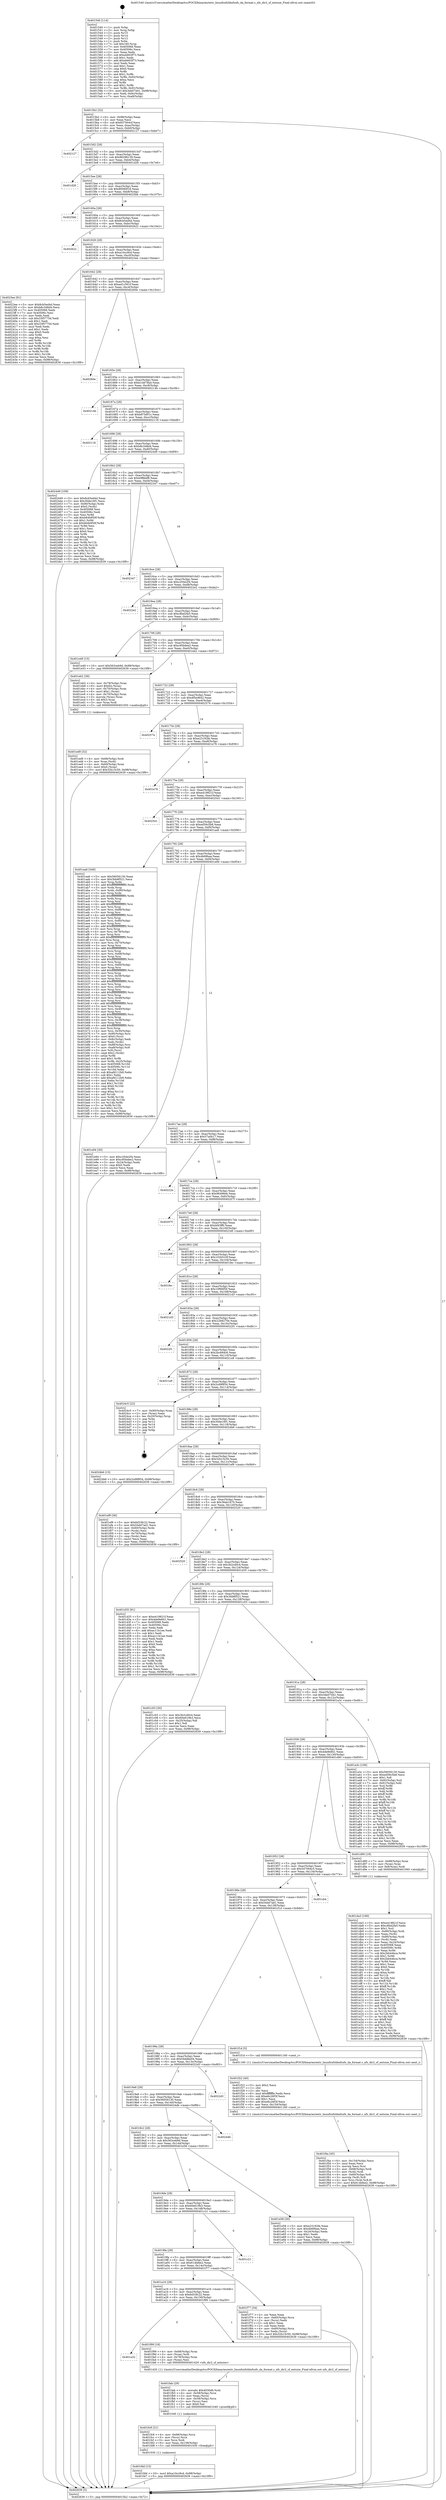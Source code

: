 digraph "0x401540" {
  label = "0x401540 (/mnt/c/Users/mathe/Desktop/tcc/POCII/binaries/extr_linuxfsxfslibxfsxfs_da_format.c_xfs_dir2_sf_entsize_Final-ollvm.out::main(0))"
  labelloc = "t"
  node[shape=record]

  Entry [label="",width=0.3,height=0.3,shape=circle,fillcolor=black,style=filled]
  "0x4015b2" [label="{
     0x4015b2 [32]\l
     | [instrs]\l
     &nbsp;&nbsp;0x4015b2 \<+6\>: mov -0x98(%rbp),%eax\l
     &nbsp;&nbsp;0x4015b8 \<+2\>: mov %eax,%ecx\l
     &nbsp;&nbsp;0x4015ba \<+6\>: sub $0x837004cf,%ecx\l
     &nbsp;&nbsp;0x4015c0 \<+6\>: mov %eax,-0xac(%rbp)\l
     &nbsp;&nbsp;0x4015c6 \<+6\>: mov %ecx,-0xb0(%rbp)\l
     &nbsp;&nbsp;0x4015cc \<+6\>: je 0000000000402127 \<main+0xbe7\>\l
  }"]
  "0x402127" [label="{
     0x402127\l
  }", style=dashed]
  "0x4015d2" [label="{
     0x4015d2 [28]\l
     | [instrs]\l
     &nbsp;&nbsp;0x4015d2 \<+5\>: jmp 00000000004015d7 \<main+0x97\>\l
     &nbsp;&nbsp;0x4015d7 \<+6\>: mov -0xac(%rbp),%eax\l
     &nbsp;&nbsp;0x4015dd \<+5\>: sub $0x86296139,%eax\l
     &nbsp;&nbsp;0x4015e2 \<+6\>: mov %eax,-0xb4(%rbp)\l
     &nbsp;&nbsp;0x4015e8 \<+6\>: je 0000000000401d26 \<main+0x7e6\>\l
  }"]
  Exit [label="",width=0.3,height=0.3,shape=circle,fillcolor=black,style=filled,peripheries=2]
  "0x401d26" [label="{
     0x401d26\l
  }", style=dashed]
  "0x4015ee" [label="{
     0x4015ee [28]\l
     | [instrs]\l
     &nbsp;&nbsp;0x4015ee \<+5\>: jmp 00000000004015f3 \<main+0xb3\>\l
     &nbsp;&nbsp;0x4015f3 \<+6\>: mov -0xac(%rbp),%eax\l
     &nbsp;&nbsp;0x4015f9 \<+5\>: sub $0x89580f18,%eax\l
     &nbsp;&nbsp;0x4015fe \<+6\>: mov %eax,-0xb8(%rbp)\l
     &nbsp;&nbsp;0x401604 \<+6\>: je 00000000004025bb \<main+0x107b\>\l
  }"]
  "0x401fdd" [label="{
     0x401fdd [15]\l
     | [instrs]\l
     &nbsp;&nbsp;0x401fdd \<+10\>: movl $0xa10cc9cd,-0x98(%rbp)\l
     &nbsp;&nbsp;0x401fe7 \<+5\>: jmp 0000000000402639 \<main+0x10f9\>\l
  }"]
  "0x4025bb" [label="{
     0x4025bb\l
  }", style=dashed]
  "0x40160a" [label="{
     0x40160a [28]\l
     | [instrs]\l
     &nbsp;&nbsp;0x40160a \<+5\>: jmp 000000000040160f \<main+0xcf\>\l
     &nbsp;&nbsp;0x40160f \<+6\>: mov -0xac(%rbp),%eax\l
     &nbsp;&nbsp;0x401615 \<+5\>: sub $0x8cb5ed4d,%eax\l
     &nbsp;&nbsp;0x40161a \<+6\>: mov %eax,-0xbc(%rbp)\l
     &nbsp;&nbsp;0x401620 \<+6\>: je 0000000000402622 \<main+0x10e2\>\l
  }"]
  "0x401fc8" [label="{
     0x401fc8 [21]\l
     | [instrs]\l
     &nbsp;&nbsp;0x401fc8 \<+4\>: mov -0x68(%rbp),%rcx\l
     &nbsp;&nbsp;0x401fcc \<+3\>: mov (%rcx),%rcx\l
     &nbsp;&nbsp;0x401fcf \<+3\>: mov %rcx,%rdi\l
     &nbsp;&nbsp;0x401fd2 \<+6\>: mov %eax,-0x158(%rbp)\l
     &nbsp;&nbsp;0x401fd8 \<+5\>: call 0000000000401030 \<free@plt\>\l
     | [calls]\l
     &nbsp;&nbsp;0x401030 \{1\} (unknown)\l
  }"]
  "0x402622" [label="{
     0x402622\l
  }", style=dashed]
  "0x401626" [label="{
     0x401626 [28]\l
     | [instrs]\l
     &nbsp;&nbsp;0x401626 \<+5\>: jmp 000000000040162b \<main+0xeb\>\l
     &nbsp;&nbsp;0x40162b \<+6\>: mov -0xac(%rbp),%eax\l
     &nbsp;&nbsp;0x401631 \<+5\>: sub $0xa10cc9cd,%eax\l
     &nbsp;&nbsp;0x401636 \<+6\>: mov %eax,-0xc0(%rbp)\l
     &nbsp;&nbsp;0x40163c \<+6\>: je 00000000004023ee \<main+0xeae\>\l
  }"]
  "0x401fab" [label="{
     0x401fab [29]\l
     | [instrs]\l
     &nbsp;&nbsp;0x401fab \<+10\>: movabs $0x4030d6,%rdi\l
     &nbsp;&nbsp;0x401fb5 \<+4\>: mov -0x58(%rbp),%rcx\l
     &nbsp;&nbsp;0x401fb9 \<+2\>: mov %eax,(%rcx)\l
     &nbsp;&nbsp;0x401fbb \<+4\>: mov -0x58(%rbp),%rcx\l
     &nbsp;&nbsp;0x401fbf \<+2\>: mov (%rcx),%esi\l
     &nbsp;&nbsp;0x401fc1 \<+2\>: mov $0x0,%al\l
     &nbsp;&nbsp;0x401fc3 \<+5\>: call 0000000000401040 \<printf@plt\>\l
     | [calls]\l
     &nbsp;&nbsp;0x401040 \{1\} (unknown)\l
  }"]
  "0x4023ee" [label="{
     0x4023ee [91]\l
     | [instrs]\l
     &nbsp;&nbsp;0x4023ee \<+5\>: mov $0x8cb5ed4d,%eax\l
     &nbsp;&nbsp;0x4023f3 \<+5\>: mov $0xb8c348d4,%ecx\l
     &nbsp;&nbsp;0x4023f8 \<+7\>: mov 0x405068,%edx\l
     &nbsp;&nbsp;0x4023ff \<+7\>: mov 0x40506c,%esi\l
     &nbsp;&nbsp;0x402406 \<+2\>: mov %edx,%edi\l
     &nbsp;&nbsp;0x402408 \<+6\>: sub $0x33f5775d,%edi\l
     &nbsp;&nbsp;0x40240e \<+3\>: sub $0x1,%edi\l
     &nbsp;&nbsp;0x402411 \<+6\>: add $0x33f5775d,%edi\l
     &nbsp;&nbsp;0x402417 \<+3\>: imul %edi,%edx\l
     &nbsp;&nbsp;0x40241a \<+3\>: and $0x1,%edx\l
     &nbsp;&nbsp;0x40241d \<+3\>: cmp $0x0,%edx\l
     &nbsp;&nbsp;0x402420 \<+4\>: sete %r8b\l
     &nbsp;&nbsp;0x402424 \<+3\>: cmp $0xa,%esi\l
     &nbsp;&nbsp;0x402427 \<+4\>: setl %r9b\l
     &nbsp;&nbsp;0x40242b \<+3\>: mov %r8b,%r10b\l
     &nbsp;&nbsp;0x40242e \<+3\>: and %r9b,%r10b\l
     &nbsp;&nbsp;0x402431 \<+3\>: xor %r9b,%r8b\l
     &nbsp;&nbsp;0x402434 \<+3\>: or %r8b,%r10b\l
     &nbsp;&nbsp;0x402437 \<+4\>: test $0x1,%r10b\l
     &nbsp;&nbsp;0x40243b \<+3\>: cmovne %ecx,%eax\l
     &nbsp;&nbsp;0x40243e \<+6\>: mov %eax,-0x98(%rbp)\l
     &nbsp;&nbsp;0x402444 \<+5\>: jmp 0000000000402639 \<main+0x10f9\>\l
  }"]
  "0x401642" [label="{
     0x401642 [28]\l
     | [instrs]\l
     &nbsp;&nbsp;0x401642 \<+5\>: jmp 0000000000401647 \<main+0x107\>\l
     &nbsp;&nbsp;0x401647 \<+6\>: mov -0xac(%rbp),%eax\l
     &nbsp;&nbsp;0x40164d \<+5\>: sub $0xad1c561f,%eax\l
     &nbsp;&nbsp;0x401652 \<+6\>: mov %eax,-0xc4(%rbp)\l
     &nbsp;&nbsp;0x401658 \<+6\>: je 000000000040260e \<main+0x10ce\>\l
  }"]
  "0x401a32" [label="{
     0x401a32\l
  }", style=dashed]
  "0x40260e" [label="{
     0x40260e\l
  }", style=dashed]
  "0x40165e" [label="{
     0x40165e [28]\l
     | [instrs]\l
     &nbsp;&nbsp;0x40165e \<+5\>: jmp 0000000000401663 \<main+0x123\>\l
     &nbsp;&nbsp;0x401663 \<+6\>: mov -0xac(%rbp),%eax\l
     &nbsp;&nbsp;0x401669 \<+5\>: sub $0xb1dd78a4,%eax\l
     &nbsp;&nbsp;0x40166e \<+6\>: mov %eax,-0xc8(%rbp)\l
     &nbsp;&nbsp;0x401674 \<+6\>: je 000000000040214b \<main+0xc0b\>\l
  }"]
  "0x401f99" [label="{
     0x401f99 [18]\l
     | [instrs]\l
     &nbsp;&nbsp;0x401f99 \<+4\>: mov -0x68(%rbp),%rax\l
     &nbsp;&nbsp;0x401f9d \<+3\>: mov (%rax),%rdi\l
     &nbsp;&nbsp;0x401fa0 \<+4\>: mov -0x78(%rbp),%rax\l
     &nbsp;&nbsp;0x401fa4 \<+2\>: mov (%rax),%esi\l
     &nbsp;&nbsp;0x401fa6 \<+5\>: call 0000000000401420 \<xfs_dir2_sf_entsize\>\l
     | [calls]\l
     &nbsp;&nbsp;0x401420 \{1\} (/mnt/c/Users/mathe/Desktop/tcc/POCII/binaries/extr_linuxfsxfslibxfsxfs_da_format.c_xfs_dir2_sf_entsize_Final-ollvm.out::xfs_dir2_sf_entsize)\l
  }"]
  "0x40214b" [label="{
     0x40214b\l
  }", style=dashed]
  "0x40167a" [label="{
     0x40167a [28]\l
     | [instrs]\l
     &nbsp;&nbsp;0x40167a \<+5\>: jmp 000000000040167f \<main+0x13f\>\l
     &nbsp;&nbsp;0x40167f \<+6\>: mov -0xac(%rbp),%eax\l
     &nbsp;&nbsp;0x401685 \<+5\>: sub $0xb87bf01c,%eax\l
     &nbsp;&nbsp;0x40168a \<+6\>: mov %eax,-0xcc(%rbp)\l
     &nbsp;&nbsp;0x401690 \<+6\>: je 0000000000402118 \<main+0xbd8\>\l
  }"]
  "0x401a16" [label="{
     0x401a16 [28]\l
     | [instrs]\l
     &nbsp;&nbsp;0x401a16 \<+5\>: jmp 0000000000401a1b \<main+0x4db\>\l
     &nbsp;&nbsp;0x401a1b \<+6\>: mov -0xac(%rbp),%eax\l
     &nbsp;&nbsp;0x401a21 \<+5\>: sub $0x6d33fc22,%eax\l
     &nbsp;&nbsp;0x401a26 \<+6\>: mov %eax,-0x150(%rbp)\l
     &nbsp;&nbsp;0x401a2c \<+6\>: je 0000000000401f99 \<main+0xa59\>\l
  }"]
  "0x402118" [label="{
     0x402118\l
  }", style=dashed]
  "0x401696" [label="{
     0x401696 [28]\l
     | [instrs]\l
     &nbsp;&nbsp;0x401696 \<+5\>: jmp 000000000040169b \<main+0x15b\>\l
     &nbsp;&nbsp;0x40169b \<+6\>: mov -0xac(%rbp),%eax\l
     &nbsp;&nbsp;0x4016a1 \<+5\>: sub $0xb8c348d4,%eax\l
     &nbsp;&nbsp;0x4016a6 \<+6\>: mov %eax,-0xd0(%rbp)\l
     &nbsp;&nbsp;0x4016ac \<+6\>: je 0000000000402449 \<main+0xf09\>\l
  }"]
  "0x401f77" [label="{
     0x401f77 [34]\l
     | [instrs]\l
     &nbsp;&nbsp;0x401f77 \<+2\>: xor %eax,%eax\l
     &nbsp;&nbsp;0x401f79 \<+4\>: mov -0x60(%rbp),%rcx\l
     &nbsp;&nbsp;0x401f7d \<+2\>: mov (%rcx),%edx\l
     &nbsp;&nbsp;0x401f7f \<+3\>: sub $0x1,%eax\l
     &nbsp;&nbsp;0x401f82 \<+2\>: sub %eax,%edx\l
     &nbsp;&nbsp;0x401f84 \<+4\>: mov -0x60(%rbp),%rcx\l
     &nbsp;&nbsp;0x401f88 \<+2\>: mov %edx,(%rcx)\l
     &nbsp;&nbsp;0x401f8a \<+10\>: movl $0x32b15c50,-0x98(%rbp)\l
     &nbsp;&nbsp;0x401f94 \<+5\>: jmp 0000000000402639 \<main+0x10f9\>\l
  }"]
  "0x402449" [label="{
     0x402449 [109]\l
     | [instrs]\l
     &nbsp;&nbsp;0x402449 \<+5\>: mov $0x8cb5ed4d,%eax\l
     &nbsp;&nbsp;0x40244e \<+5\>: mov $0x30de16f1,%ecx\l
     &nbsp;&nbsp;0x402453 \<+7\>: mov -0x90(%rbp),%rdx\l
     &nbsp;&nbsp;0x40245a \<+6\>: movl $0x0,(%rdx)\l
     &nbsp;&nbsp;0x402460 \<+7\>: mov 0x405068,%esi\l
     &nbsp;&nbsp;0x402467 \<+7\>: mov 0x40506c,%edi\l
     &nbsp;&nbsp;0x40246e \<+3\>: mov %esi,%r8d\l
     &nbsp;&nbsp;0x402471 \<+7\>: add $0xb64b950f,%r8d\l
     &nbsp;&nbsp;0x402478 \<+4\>: sub $0x1,%r8d\l
     &nbsp;&nbsp;0x40247c \<+7\>: sub $0xb64b950f,%r8d\l
     &nbsp;&nbsp;0x402483 \<+4\>: imul %r8d,%esi\l
     &nbsp;&nbsp;0x402487 \<+3\>: and $0x1,%esi\l
     &nbsp;&nbsp;0x40248a \<+3\>: cmp $0x0,%esi\l
     &nbsp;&nbsp;0x40248d \<+4\>: sete %r9b\l
     &nbsp;&nbsp;0x402491 \<+3\>: cmp $0xa,%edi\l
     &nbsp;&nbsp;0x402494 \<+4\>: setl %r10b\l
     &nbsp;&nbsp;0x402498 \<+3\>: mov %r9b,%r11b\l
     &nbsp;&nbsp;0x40249b \<+3\>: and %r10b,%r11b\l
     &nbsp;&nbsp;0x40249e \<+3\>: xor %r10b,%r9b\l
     &nbsp;&nbsp;0x4024a1 \<+3\>: or %r9b,%r11b\l
     &nbsp;&nbsp;0x4024a4 \<+4\>: test $0x1,%r11b\l
     &nbsp;&nbsp;0x4024a8 \<+3\>: cmovne %ecx,%eax\l
     &nbsp;&nbsp;0x4024ab \<+6\>: mov %eax,-0x98(%rbp)\l
     &nbsp;&nbsp;0x4024b1 \<+5\>: jmp 0000000000402639 \<main+0x10f9\>\l
  }"]
  "0x4016b2" [label="{
     0x4016b2 [28]\l
     | [instrs]\l
     &nbsp;&nbsp;0x4016b2 \<+5\>: jmp 00000000004016b7 \<main+0x177\>\l
     &nbsp;&nbsp;0x4016b7 \<+6\>: mov -0xac(%rbp),%eax\l
     &nbsp;&nbsp;0x4016bd \<+5\>: sub $0xb9ffddf9,%eax\l
     &nbsp;&nbsp;0x4016c2 \<+6\>: mov %eax,-0xd4(%rbp)\l
     &nbsp;&nbsp;0x4016c8 \<+6\>: je 0000000000402347 \<main+0xe07\>\l
  }"]
  "0x4019fa" [label="{
     0x4019fa [28]\l
     | [instrs]\l
     &nbsp;&nbsp;0x4019fa \<+5\>: jmp 00000000004019ff \<main+0x4bf\>\l
     &nbsp;&nbsp;0x4019ff \<+6\>: mov -0xac(%rbp),%eax\l
     &nbsp;&nbsp;0x401a05 \<+5\>: sub $0x614bfee2,%eax\l
     &nbsp;&nbsp;0x401a0a \<+6\>: mov %eax,-0x14c(%rbp)\l
     &nbsp;&nbsp;0x401a10 \<+6\>: je 0000000000401f77 \<main+0xa37\>\l
  }"]
  "0x402347" [label="{
     0x402347\l
  }", style=dashed]
  "0x4016ce" [label="{
     0x4016ce [28]\l
     | [instrs]\l
     &nbsp;&nbsp;0x4016ce \<+5\>: jmp 00000000004016d3 \<main+0x193\>\l
     &nbsp;&nbsp;0x4016d3 \<+6\>: mov -0xac(%rbp),%eax\l
     &nbsp;&nbsp;0x4016d9 \<+5\>: sub $0xc204e2f4,%eax\l
     &nbsp;&nbsp;0x4016de \<+6\>: mov %eax,-0xd8(%rbp)\l
     &nbsp;&nbsp;0x4016e4 \<+6\>: je 00000000004022e2 \<main+0xda2\>\l
  }"]
  "0x401c21" [label="{
     0x401c21\l
  }", style=dashed]
  "0x4022e2" [label="{
     0x4022e2\l
  }", style=dashed]
  "0x4016ea" [label="{
     0x4016ea [28]\l
     | [instrs]\l
     &nbsp;&nbsp;0x4016ea \<+5\>: jmp 00000000004016ef \<main+0x1af\>\l
     &nbsp;&nbsp;0x4016ef \<+6\>: mov -0xac(%rbp),%eax\l
     &nbsp;&nbsp;0x4016f5 \<+5\>: sub $0xc8bd2fa5,%eax\l
     &nbsp;&nbsp;0x4016fa \<+6\>: mov %eax,-0xdc(%rbp)\l
     &nbsp;&nbsp;0x401700 \<+6\>: je 0000000000401e49 \<main+0x909\>\l
  }"]
  "0x401f4a" [label="{
     0x401f4a [45]\l
     | [instrs]\l
     &nbsp;&nbsp;0x401f4a \<+6\>: mov -0x154(%rbp),%ecx\l
     &nbsp;&nbsp;0x401f50 \<+3\>: imul %eax,%ecx\l
     &nbsp;&nbsp;0x401f53 \<+3\>: movslq %ecx,%rsi\l
     &nbsp;&nbsp;0x401f56 \<+4\>: mov -0x68(%rbp),%rdi\l
     &nbsp;&nbsp;0x401f5a \<+3\>: mov (%rdi),%rdi\l
     &nbsp;&nbsp;0x401f5d \<+4\>: mov -0x60(%rbp),%r8\l
     &nbsp;&nbsp;0x401f61 \<+3\>: movslq (%r8),%r8\l
     &nbsp;&nbsp;0x401f64 \<+4\>: mov %rsi,(%rdi,%r8,8)\l
     &nbsp;&nbsp;0x401f68 \<+10\>: movl $0x614bfee2,-0x98(%rbp)\l
     &nbsp;&nbsp;0x401f72 \<+5\>: jmp 0000000000402639 \<main+0x10f9\>\l
  }"]
  "0x401e49" [label="{
     0x401e49 [15]\l
     | [instrs]\l
     &nbsp;&nbsp;0x401e49 \<+10\>: movl $0x563ceb9d,-0x98(%rbp)\l
     &nbsp;&nbsp;0x401e53 \<+5\>: jmp 0000000000402639 \<main+0x10f9\>\l
  }"]
  "0x401706" [label="{
     0x401706 [28]\l
     | [instrs]\l
     &nbsp;&nbsp;0x401706 \<+5\>: jmp 000000000040170b \<main+0x1cb\>\l
     &nbsp;&nbsp;0x40170b \<+6\>: mov -0xac(%rbp),%eax\l
     &nbsp;&nbsp;0x401711 \<+5\>: sub $0xc95bdee2,%eax\l
     &nbsp;&nbsp;0x401716 \<+6\>: mov %eax,-0xe0(%rbp)\l
     &nbsp;&nbsp;0x40171c \<+6\>: je 0000000000401eb2 \<main+0x972\>\l
  }"]
  "0x401f22" [label="{
     0x401f22 [40]\l
     | [instrs]\l
     &nbsp;&nbsp;0x401f22 \<+5\>: mov $0x2,%ecx\l
     &nbsp;&nbsp;0x401f27 \<+1\>: cltd\l
     &nbsp;&nbsp;0x401f28 \<+2\>: idiv %ecx\l
     &nbsp;&nbsp;0x401f2a \<+6\>: imul $0xfffffffe,%edx,%ecx\l
     &nbsp;&nbsp;0x401f30 \<+6\>: sub $0xe6c26f3f,%ecx\l
     &nbsp;&nbsp;0x401f36 \<+3\>: add $0x1,%ecx\l
     &nbsp;&nbsp;0x401f39 \<+6\>: add $0xe6c26f3f,%ecx\l
     &nbsp;&nbsp;0x401f3f \<+6\>: mov %ecx,-0x154(%rbp)\l
     &nbsp;&nbsp;0x401f45 \<+5\>: call 0000000000401160 \<next_i\>\l
     | [calls]\l
     &nbsp;&nbsp;0x401160 \{1\} (/mnt/c/Users/mathe/Desktop/tcc/POCII/binaries/extr_linuxfsxfslibxfsxfs_da_format.c_xfs_dir2_sf_entsize_Final-ollvm.out::next_i)\l
  }"]
  "0x401eb2" [label="{
     0x401eb2 [39]\l
     | [instrs]\l
     &nbsp;&nbsp;0x401eb2 \<+4\>: mov -0x78(%rbp),%rax\l
     &nbsp;&nbsp;0x401eb6 \<+6\>: movl $0x64,(%rax)\l
     &nbsp;&nbsp;0x401ebc \<+4\>: mov -0x70(%rbp),%rax\l
     &nbsp;&nbsp;0x401ec0 \<+6\>: movl $0x1,(%rax)\l
     &nbsp;&nbsp;0x401ec6 \<+4\>: mov -0x70(%rbp),%rax\l
     &nbsp;&nbsp;0x401eca \<+3\>: movslq (%rax),%rax\l
     &nbsp;&nbsp;0x401ecd \<+4\>: shl $0x3,%rax\l
     &nbsp;&nbsp;0x401ed1 \<+3\>: mov %rax,%rdi\l
     &nbsp;&nbsp;0x401ed4 \<+5\>: call 0000000000401050 \<malloc@plt\>\l
     | [calls]\l
     &nbsp;&nbsp;0x401050 \{1\} (unknown)\l
  }"]
  "0x401722" [label="{
     0x401722 [28]\l
     | [instrs]\l
     &nbsp;&nbsp;0x401722 \<+5\>: jmp 0000000000401727 \<main+0x1e7\>\l
     &nbsp;&nbsp;0x401727 \<+6\>: mov -0xac(%rbp),%eax\l
     &nbsp;&nbsp;0x40172d \<+5\>: sub $0xdf5ed642,%eax\l
     &nbsp;&nbsp;0x401732 \<+6\>: mov %eax,-0xe4(%rbp)\l
     &nbsp;&nbsp;0x401738 \<+6\>: je 0000000000402574 \<main+0x1034\>\l
  }"]
  "0x401ed9" [label="{
     0x401ed9 [32]\l
     | [instrs]\l
     &nbsp;&nbsp;0x401ed9 \<+4\>: mov -0x68(%rbp),%rdi\l
     &nbsp;&nbsp;0x401edd \<+3\>: mov %rax,(%rdi)\l
     &nbsp;&nbsp;0x401ee0 \<+4\>: mov -0x60(%rbp),%rax\l
     &nbsp;&nbsp;0x401ee4 \<+6\>: movl $0x0,(%rax)\l
     &nbsp;&nbsp;0x401eea \<+10\>: movl $0x32b15c50,-0x98(%rbp)\l
     &nbsp;&nbsp;0x401ef4 \<+5\>: jmp 0000000000402639 \<main+0x10f9\>\l
  }"]
  "0x402574" [label="{
     0x402574\l
  }", style=dashed]
  "0x40173e" [label="{
     0x40173e [28]\l
     | [instrs]\l
     &nbsp;&nbsp;0x40173e \<+5\>: jmp 0000000000401743 \<main+0x203\>\l
     &nbsp;&nbsp;0x401743 \<+6\>: mov -0xac(%rbp),%eax\l
     &nbsp;&nbsp;0x401749 \<+5\>: sub $0xe23192fe,%eax\l
     &nbsp;&nbsp;0x40174e \<+6\>: mov %eax,-0xe8(%rbp)\l
     &nbsp;&nbsp;0x401754 \<+6\>: je 0000000000401e76 \<main+0x936\>\l
  }"]
  "0x4019de" [label="{
     0x4019de [28]\l
     | [instrs]\l
     &nbsp;&nbsp;0x4019de \<+5\>: jmp 00000000004019e3 \<main+0x4a3\>\l
     &nbsp;&nbsp;0x4019e3 \<+6\>: mov -0xac(%rbp),%eax\l
     &nbsp;&nbsp;0x4019e9 \<+5\>: sub $0x60e619b3,%eax\l
     &nbsp;&nbsp;0x4019ee \<+6\>: mov %eax,-0x148(%rbp)\l
     &nbsp;&nbsp;0x4019f4 \<+6\>: je 0000000000401c21 \<main+0x6e1\>\l
  }"]
  "0x401e76" [label="{
     0x401e76\l
  }", style=dashed]
  "0x40175a" [label="{
     0x40175a [28]\l
     | [instrs]\l
     &nbsp;&nbsp;0x40175a \<+5\>: jmp 000000000040175f \<main+0x21f\>\l
     &nbsp;&nbsp;0x40175f \<+6\>: mov -0xac(%rbp),%eax\l
     &nbsp;&nbsp;0x401765 \<+5\>: sub $0xe419821f,%eax\l
     &nbsp;&nbsp;0x40176a \<+6\>: mov %eax,-0xec(%rbp)\l
     &nbsp;&nbsp;0x401770 \<+6\>: je 0000000000402541 \<main+0x1001\>\l
  }"]
  "0x401e58" [label="{
     0x401e58 [30]\l
     | [instrs]\l
     &nbsp;&nbsp;0x401e58 \<+5\>: mov $0xe23192fe,%eax\l
     &nbsp;&nbsp;0x401e5d \<+5\>: mov $0x4b69baa,%ecx\l
     &nbsp;&nbsp;0x401e62 \<+3\>: mov -0x24(%rbp),%edx\l
     &nbsp;&nbsp;0x401e65 \<+3\>: cmp $0x1,%edx\l
     &nbsp;&nbsp;0x401e68 \<+3\>: cmovl %ecx,%eax\l
     &nbsp;&nbsp;0x401e6b \<+6\>: mov %eax,-0x98(%rbp)\l
     &nbsp;&nbsp;0x401e71 \<+5\>: jmp 0000000000402639 \<main+0x10f9\>\l
  }"]
  "0x402541" [label="{
     0x402541\l
  }", style=dashed]
  "0x401776" [label="{
     0x401776 [28]\l
     | [instrs]\l
     &nbsp;&nbsp;0x401776 \<+5\>: jmp 000000000040177b \<main+0x23b\>\l
     &nbsp;&nbsp;0x40177b \<+6\>: mov -0xac(%rbp),%eax\l
     &nbsp;&nbsp;0x401781 \<+5\>: sub $0xed59c5b8,%eax\l
     &nbsp;&nbsp;0x401786 \<+6\>: mov %eax,-0xf0(%rbp)\l
     &nbsp;&nbsp;0x40178c \<+6\>: je 0000000000401aa6 \<main+0x566\>\l
  }"]
  "0x4019c2" [label="{
     0x4019c2 [28]\l
     | [instrs]\l
     &nbsp;&nbsp;0x4019c2 \<+5\>: jmp 00000000004019c7 \<main+0x487\>\l
     &nbsp;&nbsp;0x4019c7 \<+6\>: mov -0xac(%rbp),%eax\l
     &nbsp;&nbsp;0x4019cd \<+5\>: sub $0x563ceb9d,%eax\l
     &nbsp;&nbsp;0x4019d2 \<+6\>: mov %eax,-0x144(%rbp)\l
     &nbsp;&nbsp;0x4019d8 \<+6\>: je 0000000000401e58 \<main+0x918\>\l
  }"]
  "0x401aa6" [label="{
     0x401aa6 [349]\l
     | [instrs]\l
     &nbsp;&nbsp;0x401aa6 \<+5\>: mov $0x56056130,%eax\l
     &nbsp;&nbsp;0x401aab \<+5\>: mov $0x3bb8f521,%ecx\l
     &nbsp;&nbsp;0x401ab0 \<+3\>: mov %rsp,%rdx\l
     &nbsp;&nbsp;0x401ab3 \<+4\>: add $0xfffffffffffffff0,%rdx\l
     &nbsp;&nbsp;0x401ab7 \<+3\>: mov %rdx,%rsp\l
     &nbsp;&nbsp;0x401aba \<+7\>: mov %rdx,-0x90(%rbp)\l
     &nbsp;&nbsp;0x401ac1 \<+3\>: mov %rsp,%rdx\l
     &nbsp;&nbsp;0x401ac4 \<+4\>: add $0xfffffffffffffff0,%rdx\l
     &nbsp;&nbsp;0x401ac8 \<+3\>: mov %rdx,%rsp\l
     &nbsp;&nbsp;0x401acb \<+3\>: mov %rsp,%rsi\l
     &nbsp;&nbsp;0x401ace \<+4\>: add $0xfffffffffffffff0,%rsi\l
     &nbsp;&nbsp;0x401ad2 \<+3\>: mov %rsi,%rsp\l
     &nbsp;&nbsp;0x401ad5 \<+7\>: mov %rsi,-0x88(%rbp)\l
     &nbsp;&nbsp;0x401adc \<+3\>: mov %rsp,%rsi\l
     &nbsp;&nbsp;0x401adf \<+4\>: add $0xfffffffffffffff0,%rsi\l
     &nbsp;&nbsp;0x401ae3 \<+3\>: mov %rsi,%rsp\l
     &nbsp;&nbsp;0x401ae6 \<+4\>: mov %rsi,-0x80(%rbp)\l
     &nbsp;&nbsp;0x401aea \<+3\>: mov %rsp,%rsi\l
     &nbsp;&nbsp;0x401aed \<+4\>: add $0xfffffffffffffff0,%rsi\l
     &nbsp;&nbsp;0x401af1 \<+3\>: mov %rsi,%rsp\l
     &nbsp;&nbsp;0x401af4 \<+4\>: mov %rsi,-0x78(%rbp)\l
     &nbsp;&nbsp;0x401af8 \<+3\>: mov %rsp,%rsi\l
     &nbsp;&nbsp;0x401afb \<+4\>: add $0xfffffffffffffff0,%rsi\l
     &nbsp;&nbsp;0x401aff \<+3\>: mov %rsi,%rsp\l
     &nbsp;&nbsp;0x401b02 \<+4\>: mov %rsi,-0x70(%rbp)\l
     &nbsp;&nbsp;0x401b06 \<+3\>: mov %rsp,%rsi\l
     &nbsp;&nbsp;0x401b09 \<+4\>: add $0xfffffffffffffff0,%rsi\l
     &nbsp;&nbsp;0x401b0d \<+3\>: mov %rsi,%rsp\l
     &nbsp;&nbsp;0x401b10 \<+4\>: mov %rsi,-0x68(%rbp)\l
     &nbsp;&nbsp;0x401b14 \<+3\>: mov %rsp,%rsi\l
     &nbsp;&nbsp;0x401b17 \<+4\>: add $0xfffffffffffffff0,%rsi\l
     &nbsp;&nbsp;0x401b1b \<+3\>: mov %rsi,%rsp\l
     &nbsp;&nbsp;0x401b1e \<+4\>: mov %rsi,-0x60(%rbp)\l
     &nbsp;&nbsp;0x401b22 \<+3\>: mov %rsp,%rsi\l
     &nbsp;&nbsp;0x401b25 \<+4\>: add $0xfffffffffffffff0,%rsi\l
     &nbsp;&nbsp;0x401b29 \<+3\>: mov %rsi,%rsp\l
     &nbsp;&nbsp;0x401b2c \<+4\>: mov %rsi,-0x58(%rbp)\l
     &nbsp;&nbsp;0x401b30 \<+3\>: mov %rsp,%rsi\l
     &nbsp;&nbsp;0x401b33 \<+4\>: add $0xfffffffffffffff0,%rsi\l
     &nbsp;&nbsp;0x401b37 \<+3\>: mov %rsi,%rsp\l
     &nbsp;&nbsp;0x401b3a \<+4\>: mov %rsi,-0x50(%rbp)\l
     &nbsp;&nbsp;0x401b3e \<+3\>: mov %rsp,%rsi\l
     &nbsp;&nbsp;0x401b41 \<+4\>: add $0xfffffffffffffff0,%rsi\l
     &nbsp;&nbsp;0x401b45 \<+3\>: mov %rsi,%rsp\l
     &nbsp;&nbsp;0x401b48 \<+4\>: mov %rsi,-0x48(%rbp)\l
     &nbsp;&nbsp;0x401b4c \<+3\>: mov %rsp,%rsi\l
     &nbsp;&nbsp;0x401b4f \<+4\>: add $0xfffffffffffffff0,%rsi\l
     &nbsp;&nbsp;0x401b53 \<+3\>: mov %rsi,%rsp\l
     &nbsp;&nbsp;0x401b56 \<+4\>: mov %rsi,-0x40(%rbp)\l
     &nbsp;&nbsp;0x401b5a \<+3\>: mov %rsp,%rsi\l
     &nbsp;&nbsp;0x401b5d \<+4\>: add $0xfffffffffffffff0,%rsi\l
     &nbsp;&nbsp;0x401b61 \<+3\>: mov %rsi,%rsp\l
     &nbsp;&nbsp;0x401b64 \<+4\>: mov %rsi,-0x38(%rbp)\l
     &nbsp;&nbsp;0x401b68 \<+3\>: mov %rsp,%rsi\l
     &nbsp;&nbsp;0x401b6b \<+4\>: add $0xfffffffffffffff0,%rsi\l
     &nbsp;&nbsp;0x401b6f \<+3\>: mov %rsi,%rsp\l
     &nbsp;&nbsp;0x401b72 \<+4\>: mov %rsi,-0x30(%rbp)\l
     &nbsp;&nbsp;0x401b76 \<+7\>: mov -0x90(%rbp),%rsi\l
     &nbsp;&nbsp;0x401b7d \<+6\>: movl $0x0,(%rsi)\l
     &nbsp;&nbsp;0x401b83 \<+6\>: mov -0x9c(%rbp),%edi\l
     &nbsp;&nbsp;0x401b89 \<+2\>: mov %edi,(%rdx)\l
     &nbsp;&nbsp;0x401b8b \<+7\>: mov -0x88(%rbp),%rsi\l
     &nbsp;&nbsp;0x401b92 \<+7\>: mov -0xa8(%rbp),%r8\l
     &nbsp;&nbsp;0x401b99 \<+3\>: mov %r8,(%rsi)\l
     &nbsp;&nbsp;0x401b9c \<+3\>: cmpl $0x2,(%rdx)\l
     &nbsp;&nbsp;0x401b9f \<+4\>: setne %r9b\l
     &nbsp;&nbsp;0x401ba3 \<+4\>: and $0x1,%r9b\l
     &nbsp;&nbsp;0x401ba7 \<+4\>: mov %r9b,-0x25(%rbp)\l
     &nbsp;&nbsp;0x401bab \<+8\>: mov 0x405068,%r10d\l
     &nbsp;&nbsp;0x401bb3 \<+8\>: mov 0x40506c,%r11d\l
     &nbsp;&nbsp;0x401bbb \<+3\>: mov %r10d,%ebx\l
     &nbsp;&nbsp;0x401bbe \<+6\>: sub $0xafd112b9,%ebx\l
     &nbsp;&nbsp;0x401bc4 \<+3\>: sub $0x1,%ebx\l
     &nbsp;&nbsp;0x401bc7 \<+6\>: add $0xafd112b9,%ebx\l
     &nbsp;&nbsp;0x401bcd \<+4\>: imul %ebx,%r10d\l
     &nbsp;&nbsp;0x401bd1 \<+4\>: and $0x1,%r10d\l
     &nbsp;&nbsp;0x401bd5 \<+4\>: cmp $0x0,%r10d\l
     &nbsp;&nbsp;0x401bd9 \<+4\>: sete %r9b\l
     &nbsp;&nbsp;0x401bdd \<+4\>: cmp $0xa,%r11d\l
     &nbsp;&nbsp;0x401be1 \<+4\>: setl %r14b\l
     &nbsp;&nbsp;0x401be5 \<+3\>: mov %r9b,%r15b\l
     &nbsp;&nbsp;0x401be8 \<+3\>: and %r14b,%r15b\l
     &nbsp;&nbsp;0x401beb \<+3\>: xor %r14b,%r9b\l
     &nbsp;&nbsp;0x401bee \<+3\>: or %r9b,%r15b\l
     &nbsp;&nbsp;0x401bf1 \<+4\>: test $0x1,%r15b\l
     &nbsp;&nbsp;0x401bf5 \<+3\>: cmovne %ecx,%eax\l
     &nbsp;&nbsp;0x401bf8 \<+6\>: mov %eax,-0x98(%rbp)\l
     &nbsp;&nbsp;0x401bfe \<+5\>: jmp 0000000000402639 \<main+0x10f9\>\l
  }"]
  "0x401792" [label="{
     0x401792 [28]\l
     | [instrs]\l
     &nbsp;&nbsp;0x401792 \<+5\>: jmp 0000000000401797 \<main+0x257\>\l
     &nbsp;&nbsp;0x401797 \<+6\>: mov -0xac(%rbp),%eax\l
     &nbsp;&nbsp;0x40179d \<+5\>: sub $0x4b69baa,%eax\l
     &nbsp;&nbsp;0x4017a2 \<+6\>: mov %eax,-0xf4(%rbp)\l
     &nbsp;&nbsp;0x4017a8 \<+6\>: je 0000000000401e94 \<main+0x954\>\l
  }"]
  "0x4024db" [label="{
     0x4024db\l
  }", style=dashed]
  "0x401e94" [label="{
     0x401e94 [30]\l
     | [instrs]\l
     &nbsp;&nbsp;0x401e94 \<+5\>: mov $0xc204e2f4,%eax\l
     &nbsp;&nbsp;0x401e99 \<+5\>: mov $0xc95bdee2,%ecx\l
     &nbsp;&nbsp;0x401e9e \<+3\>: mov -0x24(%rbp),%edx\l
     &nbsp;&nbsp;0x401ea1 \<+3\>: cmp $0x0,%edx\l
     &nbsp;&nbsp;0x401ea4 \<+3\>: cmove %ecx,%eax\l
     &nbsp;&nbsp;0x401ea7 \<+6\>: mov %eax,-0x98(%rbp)\l
     &nbsp;&nbsp;0x401ead \<+5\>: jmp 0000000000402639 \<main+0x10f9\>\l
  }"]
  "0x4017ae" [label="{
     0x4017ae [28]\l
     | [instrs]\l
     &nbsp;&nbsp;0x4017ae \<+5\>: jmp 00000000004017b3 \<main+0x273\>\l
     &nbsp;&nbsp;0x4017b3 \<+6\>: mov -0xac(%rbp),%eax\l
     &nbsp;&nbsp;0x4017b9 \<+5\>: sub $0x57a0b17,%eax\l
     &nbsp;&nbsp;0x4017be \<+6\>: mov %eax,-0xf8(%rbp)\l
     &nbsp;&nbsp;0x4017c4 \<+6\>: je 000000000040222e \<main+0xcee\>\l
  }"]
  "0x4019a6" [label="{
     0x4019a6 [28]\l
     | [instrs]\l
     &nbsp;&nbsp;0x4019a6 \<+5\>: jmp 00000000004019ab \<main+0x46b\>\l
     &nbsp;&nbsp;0x4019ab \<+6\>: mov -0xac(%rbp),%eax\l
     &nbsp;&nbsp;0x4019b1 \<+5\>: sub $0x56056130,%eax\l
     &nbsp;&nbsp;0x4019b6 \<+6\>: mov %eax,-0x140(%rbp)\l
     &nbsp;&nbsp;0x4019bc \<+6\>: je 00000000004024db \<main+0xf9b\>\l
  }"]
  "0x40222e" [label="{
     0x40222e\l
  }", style=dashed]
  "0x4017ca" [label="{
     0x4017ca [28]\l
     | [instrs]\l
     &nbsp;&nbsp;0x4017ca \<+5\>: jmp 00000000004017cf \<main+0x28f\>\l
     &nbsp;&nbsp;0x4017cf \<+6\>: mov -0xac(%rbp),%eax\l
     &nbsp;&nbsp;0x4017d5 \<+5\>: sub $0x96496eb,%eax\l
     &nbsp;&nbsp;0x4017da \<+6\>: mov %eax,-0xfc(%rbp)\l
     &nbsp;&nbsp;0x4017e0 \<+6\>: je 000000000040207f \<main+0xb3f\>\l
  }"]
  "0x4022d3" [label="{
     0x4022d3\l
  }", style=dashed]
  "0x40207f" [label="{
     0x40207f\l
  }", style=dashed]
  "0x4017e6" [label="{
     0x4017e6 [28]\l
     | [instrs]\l
     &nbsp;&nbsp;0x4017e6 \<+5\>: jmp 00000000004017eb \<main+0x2ab\>\l
     &nbsp;&nbsp;0x4017eb \<+6\>: mov -0xac(%rbp),%eax\l
     &nbsp;&nbsp;0x4017f1 \<+5\>: sub $0xbf43ff0,%eax\l
     &nbsp;&nbsp;0x4017f6 \<+6\>: mov %eax,-0x100(%rbp)\l
     &nbsp;&nbsp;0x4017fc \<+6\>: je 00000000004023df \<main+0xe9f\>\l
  }"]
  "0x40198a" [label="{
     0x40198a [28]\l
     | [instrs]\l
     &nbsp;&nbsp;0x40198a \<+5\>: jmp 000000000040198f \<main+0x44f\>\l
     &nbsp;&nbsp;0x40198f \<+6\>: mov -0xac(%rbp),%eax\l
     &nbsp;&nbsp;0x401995 \<+5\>: sub $0x54ddbe04,%eax\l
     &nbsp;&nbsp;0x40199a \<+6\>: mov %eax,-0x13c(%rbp)\l
     &nbsp;&nbsp;0x4019a0 \<+6\>: je 00000000004022d3 \<main+0xd93\>\l
  }"]
  "0x4023df" [label="{
     0x4023df\l
  }", style=dashed]
  "0x401802" [label="{
     0x401802 [28]\l
     | [instrs]\l
     &nbsp;&nbsp;0x401802 \<+5\>: jmp 0000000000401807 \<main+0x2c7\>\l
     &nbsp;&nbsp;0x401807 \<+6\>: mov -0xac(%rbp),%eax\l
     &nbsp;&nbsp;0x40180d \<+5\>: sub $0x102b510f,%eax\l
     &nbsp;&nbsp;0x401812 \<+6\>: mov %eax,-0x104(%rbp)\l
     &nbsp;&nbsp;0x401818 \<+6\>: je 0000000000401fec \<main+0xaac\>\l
  }"]
  "0x401f1d" [label="{
     0x401f1d [5]\l
     | [instrs]\l
     &nbsp;&nbsp;0x401f1d \<+5\>: call 0000000000401160 \<next_i\>\l
     | [calls]\l
     &nbsp;&nbsp;0x401160 \{1\} (/mnt/c/Users/mathe/Desktop/tcc/POCII/binaries/extr_linuxfsxfslibxfsxfs_da_format.c_xfs_dir2_sf_entsize_Final-ollvm.out::next_i)\l
  }"]
  "0x401fec" [label="{
     0x401fec\l
  }", style=dashed]
  "0x40181e" [label="{
     0x40181e [28]\l
     | [instrs]\l
     &nbsp;&nbsp;0x40181e \<+5\>: jmp 0000000000401823 \<main+0x2e3\>\l
     &nbsp;&nbsp;0x401823 \<+6\>: mov -0xac(%rbp),%eax\l
     &nbsp;&nbsp;0x401829 \<+5\>: sub $0x10f66f59,%eax\l
     &nbsp;&nbsp;0x40182e \<+6\>: mov %eax,-0x108(%rbp)\l
     &nbsp;&nbsp;0x401834 \<+6\>: je 00000000004021d3 \<main+0xc93\>\l
  }"]
  "0x40196e" [label="{
     0x40196e [28]\l
     | [instrs]\l
     &nbsp;&nbsp;0x40196e \<+5\>: jmp 0000000000401973 \<main+0x433\>\l
     &nbsp;&nbsp;0x401973 \<+6\>: mov -0xac(%rbp),%eax\l
     &nbsp;&nbsp;0x401979 \<+5\>: sub $0x54dd7ad1,%eax\l
     &nbsp;&nbsp;0x40197e \<+6\>: mov %eax,-0x138(%rbp)\l
     &nbsp;&nbsp;0x401984 \<+6\>: je 0000000000401f1d \<main+0x9dd\>\l
  }"]
  "0x4021d3" [label="{
     0x4021d3\l
  }", style=dashed]
  "0x40183a" [label="{
     0x40183a [28]\l
     | [instrs]\l
     &nbsp;&nbsp;0x40183a \<+5\>: jmp 000000000040183f \<main+0x2ff\>\l
     &nbsp;&nbsp;0x40183f \<+6\>: mov -0xac(%rbp),%eax\l
     &nbsp;&nbsp;0x401845 \<+5\>: sub $0x22b8270e,%eax\l
     &nbsp;&nbsp;0x40184a \<+6\>: mov %eax,-0x10c(%rbp)\l
     &nbsp;&nbsp;0x401850 \<+6\>: je 00000000004022f1 \<main+0xdb1\>\l
  }"]
  "0x401cb4" [label="{
     0x401cb4\l
  }", style=dashed]
  "0x4022f1" [label="{
     0x4022f1\l
  }", style=dashed]
  "0x401856" [label="{
     0x401856 [28]\l
     | [instrs]\l
     &nbsp;&nbsp;0x401856 \<+5\>: jmp 000000000040185b \<main+0x31b\>\l
     &nbsp;&nbsp;0x40185b \<+6\>: mov -0xac(%rbp),%eax\l
     &nbsp;&nbsp;0x401861 \<+5\>: sub $0x2bc684c6,%eax\l
     &nbsp;&nbsp;0x401866 \<+6\>: mov %eax,-0x110(%rbp)\l
     &nbsp;&nbsp;0x40186c \<+6\>: je 00000000004021a9 \<main+0xc69\>\l
  }"]
  "0x401da3" [label="{
     0x401da3 [166]\l
     | [instrs]\l
     &nbsp;&nbsp;0x401da3 \<+5\>: mov $0xe419821f,%ecx\l
     &nbsp;&nbsp;0x401da8 \<+5\>: mov $0xc8bd2fa5,%edx\l
     &nbsp;&nbsp;0x401dad \<+3\>: mov $0x1,%sil\l
     &nbsp;&nbsp;0x401db0 \<+4\>: mov -0x80(%rbp),%rdi\l
     &nbsp;&nbsp;0x401db4 \<+2\>: mov %eax,(%rdi)\l
     &nbsp;&nbsp;0x401db6 \<+4\>: mov -0x80(%rbp),%rdi\l
     &nbsp;&nbsp;0x401dba \<+2\>: mov (%rdi),%eax\l
     &nbsp;&nbsp;0x401dbc \<+3\>: mov %eax,-0x24(%rbp)\l
     &nbsp;&nbsp;0x401dbf \<+7\>: mov 0x405068,%eax\l
     &nbsp;&nbsp;0x401dc6 \<+8\>: mov 0x40506c,%r8d\l
     &nbsp;&nbsp;0x401dce \<+3\>: mov %eax,%r9d\l
     &nbsp;&nbsp;0x401dd1 \<+7\>: sub $0x2bb44bca,%r9d\l
     &nbsp;&nbsp;0x401dd8 \<+4\>: sub $0x1,%r9d\l
     &nbsp;&nbsp;0x401ddc \<+7\>: add $0x2bb44bca,%r9d\l
     &nbsp;&nbsp;0x401de3 \<+4\>: imul %r9d,%eax\l
     &nbsp;&nbsp;0x401de7 \<+3\>: and $0x1,%eax\l
     &nbsp;&nbsp;0x401dea \<+3\>: cmp $0x0,%eax\l
     &nbsp;&nbsp;0x401ded \<+4\>: sete %r10b\l
     &nbsp;&nbsp;0x401df1 \<+4\>: cmp $0xa,%r8d\l
     &nbsp;&nbsp;0x401df5 \<+4\>: setl %r11b\l
     &nbsp;&nbsp;0x401df9 \<+3\>: mov %r10b,%bl\l
     &nbsp;&nbsp;0x401dfc \<+3\>: xor $0xff,%bl\l
     &nbsp;&nbsp;0x401dff \<+3\>: mov %r11b,%r14b\l
     &nbsp;&nbsp;0x401e02 \<+4\>: xor $0xff,%r14b\l
     &nbsp;&nbsp;0x401e06 \<+4\>: xor $0x1,%sil\l
     &nbsp;&nbsp;0x401e0a \<+3\>: mov %bl,%r15b\l
     &nbsp;&nbsp;0x401e0d \<+4\>: and $0xff,%r15b\l
     &nbsp;&nbsp;0x401e11 \<+3\>: and %sil,%r10b\l
     &nbsp;&nbsp;0x401e14 \<+3\>: mov %r14b,%r12b\l
     &nbsp;&nbsp;0x401e17 \<+4\>: and $0xff,%r12b\l
     &nbsp;&nbsp;0x401e1b \<+3\>: and %sil,%r11b\l
     &nbsp;&nbsp;0x401e1e \<+3\>: or %r10b,%r15b\l
     &nbsp;&nbsp;0x401e21 \<+3\>: or %r11b,%r12b\l
     &nbsp;&nbsp;0x401e24 \<+3\>: xor %r12b,%r15b\l
     &nbsp;&nbsp;0x401e27 \<+3\>: or %r14b,%bl\l
     &nbsp;&nbsp;0x401e2a \<+3\>: xor $0xff,%bl\l
     &nbsp;&nbsp;0x401e2d \<+4\>: or $0x1,%sil\l
     &nbsp;&nbsp;0x401e31 \<+3\>: and %sil,%bl\l
     &nbsp;&nbsp;0x401e34 \<+3\>: or %bl,%r15b\l
     &nbsp;&nbsp;0x401e37 \<+4\>: test $0x1,%r15b\l
     &nbsp;&nbsp;0x401e3b \<+3\>: cmovne %edx,%ecx\l
     &nbsp;&nbsp;0x401e3e \<+6\>: mov %ecx,-0x98(%rbp)\l
     &nbsp;&nbsp;0x401e44 \<+5\>: jmp 0000000000402639 \<main+0x10f9\>\l
  }"]
  "0x4021a9" [label="{
     0x4021a9\l
  }", style=dashed]
  "0x401872" [label="{
     0x401872 [28]\l
     | [instrs]\l
     &nbsp;&nbsp;0x401872 \<+5\>: jmp 0000000000401877 \<main+0x337\>\l
     &nbsp;&nbsp;0x401877 \<+6\>: mov -0xac(%rbp),%eax\l
     &nbsp;&nbsp;0x40187d \<+5\>: sub $0x2cd9f854,%eax\l
     &nbsp;&nbsp;0x401882 \<+6\>: mov %eax,-0x114(%rbp)\l
     &nbsp;&nbsp;0x401888 \<+6\>: je 00000000004024c5 \<main+0xf85\>\l
  }"]
  "0x401952" [label="{
     0x401952 [28]\l
     | [instrs]\l
     &nbsp;&nbsp;0x401952 \<+5\>: jmp 0000000000401957 \<main+0x417\>\l
     &nbsp;&nbsp;0x401957 \<+6\>: mov -0xac(%rbp),%eax\l
     &nbsp;&nbsp;0x40195d \<+5\>: sub $0x547064c5,%eax\l
     &nbsp;&nbsp;0x401962 \<+6\>: mov %eax,-0x134(%rbp)\l
     &nbsp;&nbsp;0x401968 \<+6\>: je 0000000000401cb4 \<main+0x774\>\l
  }"]
  "0x4024c5" [label="{
     0x4024c5 [22]\l
     | [instrs]\l
     &nbsp;&nbsp;0x4024c5 \<+7\>: mov -0x90(%rbp),%rax\l
     &nbsp;&nbsp;0x4024cc \<+2\>: mov (%rax),%eax\l
     &nbsp;&nbsp;0x4024ce \<+4\>: lea -0x20(%rbp),%rsp\l
     &nbsp;&nbsp;0x4024d2 \<+1\>: pop %rbx\l
     &nbsp;&nbsp;0x4024d3 \<+2\>: pop %r12\l
     &nbsp;&nbsp;0x4024d5 \<+2\>: pop %r14\l
     &nbsp;&nbsp;0x4024d7 \<+2\>: pop %r15\l
     &nbsp;&nbsp;0x4024d9 \<+1\>: pop %rbp\l
     &nbsp;&nbsp;0x4024da \<+1\>: ret\l
  }"]
  "0x40188e" [label="{
     0x40188e [28]\l
     | [instrs]\l
     &nbsp;&nbsp;0x40188e \<+5\>: jmp 0000000000401893 \<main+0x353\>\l
     &nbsp;&nbsp;0x401893 \<+6\>: mov -0xac(%rbp),%eax\l
     &nbsp;&nbsp;0x401899 \<+5\>: sub $0x30de16f1,%eax\l
     &nbsp;&nbsp;0x40189e \<+6\>: mov %eax,-0x118(%rbp)\l
     &nbsp;&nbsp;0x4018a4 \<+6\>: je 00000000004024b6 \<main+0xf76\>\l
  }"]
  "0x401d90" [label="{
     0x401d90 [19]\l
     | [instrs]\l
     &nbsp;&nbsp;0x401d90 \<+7\>: mov -0x88(%rbp),%rax\l
     &nbsp;&nbsp;0x401d97 \<+3\>: mov (%rax),%rax\l
     &nbsp;&nbsp;0x401d9a \<+4\>: mov 0x8(%rax),%rdi\l
     &nbsp;&nbsp;0x401d9e \<+5\>: call 0000000000401060 \<atoi@plt\>\l
     | [calls]\l
     &nbsp;&nbsp;0x401060 \{1\} (unknown)\l
  }"]
  "0x4024b6" [label="{
     0x4024b6 [15]\l
     | [instrs]\l
     &nbsp;&nbsp;0x4024b6 \<+10\>: movl $0x2cd9f854,-0x98(%rbp)\l
     &nbsp;&nbsp;0x4024c0 \<+5\>: jmp 0000000000402639 \<main+0x10f9\>\l
  }"]
  "0x4018aa" [label="{
     0x4018aa [28]\l
     | [instrs]\l
     &nbsp;&nbsp;0x4018aa \<+5\>: jmp 00000000004018af \<main+0x36f\>\l
     &nbsp;&nbsp;0x4018af \<+6\>: mov -0xac(%rbp),%eax\l
     &nbsp;&nbsp;0x4018b5 \<+5\>: sub $0x32b15c50,%eax\l
     &nbsp;&nbsp;0x4018ba \<+6\>: mov %eax,-0x11c(%rbp)\l
     &nbsp;&nbsp;0x4018c0 \<+6\>: je 0000000000401ef9 \<main+0x9b9\>\l
  }"]
  "0x401540" [label="{
     0x401540 [114]\l
     | [instrs]\l
     &nbsp;&nbsp;0x401540 \<+1\>: push %rbp\l
     &nbsp;&nbsp;0x401541 \<+3\>: mov %rsp,%rbp\l
     &nbsp;&nbsp;0x401544 \<+2\>: push %r15\l
     &nbsp;&nbsp;0x401546 \<+2\>: push %r14\l
     &nbsp;&nbsp;0x401548 \<+2\>: push %r12\l
     &nbsp;&nbsp;0x40154a \<+1\>: push %rbx\l
     &nbsp;&nbsp;0x40154b \<+7\>: sub $0x160,%rsp\l
     &nbsp;&nbsp;0x401552 \<+7\>: mov 0x405068,%eax\l
     &nbsp;&nbsp;0x401559 \<+7\>: mov 0x40506c,%ecx\l
     &nbsp;&nbsp;0x401560 \<+2\>: mov %eax,%edx\l
     &nbsp;&nbsp;0x401562 \<+6\>: sub $0xeb603f73,%edx\l
     &nbsp;&nbsp;0x401568 \<+3\>: sub $0x1,%edx\l
     &nbsp;&nbsp;0x40156b \<+6\>: add $0xeb603f73,%edx\l
     &nbsp;&nbsp;0x401571 \<+3\>: imul %edx,%eax\l
     &nbsp;&nbsp;0x401574 \<+3\>: and $0x1,%eax\l
     &nbsp;&nbsp;0x401577 \<+3\>: cmp $0x0,%eax\l
     &nbsp;&nbsp;0x40157a \<+4\>: sete %r8b\l
     &nbsp;&nbsp;0x40157e \<+4\>: and $0x1,%r8b\l
     &nbsp;&nbsp;0x401582 \<+7\>: mov %r8b,-0x92(%rbp)\l
     &nbsp;&nbsp;0x401589 \<+3\>: cmp $0xa,%ecx\l
     &nbsp;&nbsp;0x40158c \<+4\>: setl %r8b\l
     &nbsp;&nbsp;0x401590 \<+4\>: and $0x1,%r8b\l
     &nbsp;&nbsp;0x401594 \<+7\>: mov %r8b,-0x91(%rbp)\l
     &nbsp;&nbsp;0x40159b \<+10\>: movl $0x3de07d41,-0x98(%rbp)\l
     &nbsp;&nbsp;0x4015a5 \<+6\>: mov %edi,-0x9c(%rbp)\l
     &nbsp;&nbsp;0x4015ab \<+7\>: mov %rsi,-0xa8(%rbp)\l
  }"]
  "0x401ef9" [label="{
     0x401ef9 [36]\l
     | [instrs]\l
     &nbsp;&nbsp;0x401ef9 \<+5\>: mov $0x6d33fc22,%eax\l
     &nbsp;&nbsp;0x401efe \<+5\>: mov $0x54dd7ad1,%ecx\l
     &nbsp;&nbsp;0x401f03 \<+4\>: mov -0x60(%rbp),%rdx\l
     &nbsp;&nbsp;0x401f07 \<+2\>: mov (%rdx),%esi\l
     &nbsp;&nbsp;0x401f09 \<+4\>: mov -0x70(%rbp),%rdx\l
     &nbsp;&nbsp;0x401f0d \<+2\>: cmp (%rdx),%esi\l
     &nbsp;&nbsp;0x401f0f \<+3\>: cmovl %ecx,%eax\l
     &nbsp;&nbsp;0x401f12 \<+6\>: mov %eax,-0x98(%rbp)\l
     &nbsp;&nbsp;0x401f18 \<+5\>: jmp 0000000000402639 \<main+0x10f9\>\l
  }"]
  "0x4018c6" [label="{
     0x4018c6 [28]\l
     | [instrs]\l
     &nbsp;&nbsp;0x4018c6 \<+5\>: jmp 00000000004018cb \<main+0x38b\>\l
     &nbsp;&nbsp;0x4018cb \<+6\>: mov -0xac(%rbp),%eax\l
     &nbsp;&nbsp;0x4018d1 \<+5\>: sub $0x36ab1670,%eax\l
     &nbsp;&nbsp;0x4018d6 \<+6\>: mov %eax,-0x120(%rbp)\l
     &nbsp;&nbsp;0x4018dc \<+6\>: je 0000000000402520 \<main+0xfe0\>\l
  }"]
  "0x402639" [label="{
     0x402639 [5]\l
     | [instrs]\l
     &nbsp;&nbsp;0x402639 \<+5\>: jmp 00000000004015b2 \<main+0x72\>\l
  }"]
  "0x402520" [label="{
     0x402520\l
  }", style=dashed]
  "0x4018e2" [label="{
     0x4018e2 [28]\l
     | [instrs]\l
     &nbsp;&nbsp;0x4018e2 \<+5\>: jmp 00000000004018e7 \<main+0x3a7\>\l
     &nbsp;&nbsp;0x4018e7 \<+6\>: mov -0xac(%rbp),%eax\l
     &nbsp;&nbsp;0x4018ed \<+5\>: sub $0x3b2cd0c4,%eax\l
     &nbsp;&nbsp;0x4018f2 \<+6\>: mov %eax,-0x124(%rbp)\l
     &nbsp;&nbsp;0x4018f8 \<+6\>: je 0000000000401d35 \<main+0x7f5\>\l
  }"]
  "0x401936" [label="{
     0x401936 [28]\l
     | [instrs]\l
     &nbsp;&nbsp;0x401936 \<+5\>: jmp 000000000040193b \<main+0x3fb\>\l
     &nbsp;&nbsp;0x40193b \<+6\>: mov -0xac(%rbp),%eax\l
     &nbsp;&nbsp;0x401941 \<+5\>: sub $0x4de9e841,%eax\l
     &nbsp;&nbsp;0x401946 \<+6\>: mov %eax,-0x130(%rbp)\l
     &nbsp;&nbsp;0x40194c \<+6\>: je 0000000000401d90 \<main+0x850\>\l
  }"]
  "0x401d35" [label="{
     0x401d35 [91]\l
     | [instrs]\l
     &nbsp;&nbsp;0x401d35 \<+5\>: mov $0xe419821f,%eax\l
     &nbsp;&nbsp;0x401d3a \<+5\>: mov $0x4de9e841,%ecx\l
     &nbsp;&nbsp;0x401d3f \<+7\>: mov 0x405068,%edx\l
     &nbsp;&nbsp;0x401d46 \<+7\>: mov 0x40506c,%esi\l
     &nbsp;&nbsp;0x401d4d \<+2\>: mov %edx,%edi\l
     &nbsp;&nbsp;0x401d4f \<+6\>: add $0xac11b1ee,%edi\l
     &nbsp;&nbsp;0x401d55 \<+3\>: sub $0x1,%edi\l
     &nbsp;&nbsp;0x401d58 \<+6\>: sub $0xac11b1ee,%edi\l
     &nbsp;&nbsp;0x401d5e \<+3\>: imul %edi,%edx\l
     &nbsp;&nbsp;0x401d61 \<+3\>: and $0x1,%edx\l
     &nbsp;&nbsp;0x401d64 \<+3\>: cmp $0x0,%edx\l
     &nbsp;&nbsp;0x401d67 \<+4\>: sete %r8b\l
     &nbsp;&nbsp;0x401d6b \<+3\>: cmp $0xa,%esi\l
     &nbsp;&nbsp;0x401d6e \<+4\>: setl %r9b\l
     &nbsp;&nbsp;0x401d72 \<+3\>: mov %r8b,%r10b\l
     &nbsp;&nbsp;0x401d75 \<+3\>: and %r9b,%r10b\l
     &nbsp;&nbsp;0x401d78 \<+3\>: xor %r9b,%r8b\l
     &nbsp;&nbsp;0x401d7b \<+3\>: or %r8b,%r10b\l
     &nbsp;&nbsp;0x401d7e \<+4\>: test $0x1,%r10b\l
     &nbsp;&nbsp;0x401d82 \<+3\>: cmovne %ecx,%eax\l
     &nbsp;&nbsp;0x401d85 \<+6\>: mov %eax,-0x98(%rbp)\l
     &nbsp;&nbsp;0x401d8b \<+5\>: jmp 0000000000402639 \<main+0x10f9\>\l
  }"]
  "0x4018fe" [label="{
     0x4018fe [28]\l
     | [instrs]\l
     &nbsp;&nbsp;0x4018fe \<+5\>: jmp 0000000000401903 \<main+0x3c3\>\l
     &nbsp;&nbsp;0x401903 \<+6\>: mov -0xac(%rbp),%eax\l
     &nbsp;&nbsp;0x401909 \<+5\>: sub $0x3bb8f521,%eax\l
     &nbsp;&nbsp;0x40190e \<+6\>: mov %eax,-0x128(%rbp)\l
     &nbsp;&nbsp;0x401914 \<+6\>: je 0000000000401c03 \<main+0x6c3\>\l
  }"]
  "0x401a3c" [label="{
     0x401a3c [106]\l
     | [instrs]\l
     &nbsp;&nbsp;0x401a3c \<+5\>: mov $0x56056130,%eax\l
     &nbsp;&nbsp;0x401a41 \<+5\>: mov $0xed59c5b8,%ecx\l
     &nbsp;&nbsp;0x401a46 \<+2\>: mov $0x1,%dl\l
     &nbsp;&nbsp;0x401a48 \<+7\>: mov -0x92(%rbp),%sil\l
     &nbsp;&nbsp;0x401a4f \<+7\>: mov -0x91(%rbp),%dil\l
     &nbsp;&nbsp;0x401a56 \<+3\>: mov %sil,%r8b\l
     &nbsp;&nbsp;0x401a59 \<+4\>: xor $0xff,%r8b\l
     &nbsp;&nbsp;0x401a5d \<+3\>: mov %dil,%r9b\l
     &nbsp;&nbsp;0x401a60 \<+4\>: xor $0xff,%r9b\l
     &nbsp;&nbsp;0x401a64 \<+3\>: xor $0x1,%dl\l
     &nbsp;&nbsp;0x401a67 \<+3\>: mov %r8b,%r10b\l
     &nbsp;&nbsp;0x401a6a \<+4\>: and $0xff,%r10b\l
     &nbsp;&nbsp;0x401a6e \<+3\>: and %dl,%sil\l
     &nbsp;&nbsp;0x401a71 \<+3\>: mov %r9b,%r11b\l
     &nbsp;&nbsp;0x401a74 \<+4\>: and $0xff,%r11b\l
     &nbsp;&nbsp;0x401a78 \<+3\>: and %dl,%dil\l
     &nbsp;&nbsp;0x401a7b \<+3\>: or %sil,%r10b\l
     &nbsp;&nbsp;0x401a7e \<+3\>: or %dil,%r11b\l
     &nbsp;&nbsp;0x401a81 \<+3\>: xor %r11b,%r10b\l
     &nbsp;&nbsp;0x401a84 \<+3\>: or %r9b,%r8b\l
     &nbsp;&nbsp;0x401a87 \<+4\>: xor $0xff,%r8b\l
     &nbsp;&nbsp;0x401a8b \<+3\>: or $0x1,%dl\l
     &nbsp;&nbsp;0x401a8e \<+3\>: and %dl,%r8b\l
     &nbsp;&nbsp;0x401a91 \<+3\>: or %r8b,%r10b\l
     &nbsp;&nbsp;0x401a94 \<+4\>: test $0x1,%r10b\l
     &nbsp;&nbsp;0x401a98 \<+3\>: cmovne %ecx,%eax\l
     &nbsp;&nbsp;0x401a9b \<+6\>: mov %eax,-0x98(%rbp)\l
     &nbsp;&nbsp;0x401aa1 \<+5\>: jmp 0000000000402639 \<main+0x10f9\>\l
  }"]
  "0x401c03" [label="{
     0x401c03 [30]\l
     | [instrs]\l
     &nbsp;&nbsp;0x401c03 \<+5\>: mov $0x3b2cd0c4,%eax\l
     &nbsp;&nbsp;0x401c08 \<+5\>: mov $0x60e619b3,%ecx\l
     &nbsp;&nbsp;0x401c0d \<+3\>: mov -0x25(%rbp),%dl\l
     &nbsp;&nbsp;0x401c10 \<+3\>: test $0x1,%dl\l
     &nbsp;&nbsp;0x401c13 \<+3\>: cmovne %ecx,%eax\l
     &nbsp;&nbsp;0x401c16 \<+6\>: mov %eax,-0x98(%rbp)\l
     &nbsp;&nbsp;0x401c1c \<+5\>: jmp 0000000000402639 \<main+0x10f9\>\l
  }"]
  "0x40191a" [label="{
     0x40191a [28]\l
     | [instrs]\l
     &nbsp;&nbsp;0x40191a \<+5\>: jmp 000000000040191f \<main+0x3df\>\l
     &nbsp;&nbsp;0x40191f \<+6\>: mov -0xac(%rbp),%eax\l
     &nbsp;&nbsp;0x401925 \<+5\>: sub $0x3de07d41,%eax\l
     &nbsp;&nbsp;0x40192a \<+6\>: mov %eax,-0x12c(%rbp)\l
     &nbsp;&nbsp;0x401930 \<+6\>: je 0000000000401a3c \<main+0x4fc\>\l
  }"]
  Entry -> "0x401540" [label=" 1"]
  "0x4015b2" -> "0x402127" [label=" 0"]
  "0x4015b2" -> "0x4015d2" [label=" 18"]
  "0x4024c5" -> Exit [label=" 1"]
  "0x4015d2" -> "0x401d26" [label=" 0"]
  "0x4015d2" -> "0x4015ee" [label=" 18"]
  "0x4024b6" -> "0x402639" [label=" 1"]
  "0x4015ee" -> "0x4025bb" [label=" 0"]
  "0x4015ee" -> "0x40160a" [label=" 18"]
  "0x402449" -> "0x402639" [label=" 1"]
  "0x40160a" -> "0x402622" [label=" 0"]
  "0x40160a" -> "0x401626" [label=" 18"]
  "0x4023ee" -> "0x402639" [label=" 1"]
  "0x401626" -> "0x4023ee" [label=" 1"]
  "0x401626" -> "0x401642" [label=" 17"]
  "0x401fdd" -> "0x402639" [label=" 1"]
  "0x401642" -> "0x40260e" [label=" 0"]
  "0x401642" -> "0x40165e" [label=" 17"]
  "0x401fc8" -> "0x401fdd" [label=" 1"]
  "0x40165e" -> "0x40214b" [label=" 0"]
  "0x40165e" -> "0x40167a" [label=" 17"]
  "0x401fab" -> "0x401fc8" [label=" 1"]
  "0x40167a" -> "0x402118" [label=" 0"]
  "0x40167a" -> "0x401696" [label=" 17"]
  "0x401a16" -> "0x401a32" [label=" 0"]
  "0x401696" -> "0x402449" [label=" 1"]
  "0x401696" -> "0x4016b2" [label=" 16"]
  "0x401a16" -> "0x401f99" [label=" 1"]
  "0x4016b2" -> "0x402347" [label=" 0"]
  "0x4016b2" -> "0x4016ce" [label=" 16"]
  "0x401f77" -> "0x402639" [label=" 1"]
  "0x4016ce" -> "0x4022e2" [label=" 0"]
  "0x4016ce" -> "0x4016ea" [label=" 16"]
  "0x4019fa" -> "0x401a16" [label=" 1"]
  "0x4016ea" -> "0x401e49" [label=" 1"]
  "0x4016ea" -> "0x401706" [label=" 15"]
  "0x401f99" -> "0x401fab" [label=" 1"]
  "0x401706" -> "0x401eb2" [label=" 1"]
  "0x401706" -> "0x401722" [label=" 14"]
  "0x4019de" -> "0x4019fa" [label=" 2"]
  "0x401722" -> "0x402574" [label=" 0"]
  "0x401722" -> "0x40173e" [label=" 14"]
  "0x4019de" -> "0x401c21" [label=" 0"]
  "0x40173e" -> "0x401e76" [label=" 0"]
  "0x40173e" -> "0x40175a" [label=" 14"]
  "0x4019fa" -> "0x401f77" [label=" 1"]
  "0x40175a" -> "0x402541" [label=" 0"]
  "0x40175a" -> "0x401776" [label=" 14"]
  "0x401f4a" -> "0x402639" [label=" 1"]
  "0x401776" -> "0x401aa6" [label=" 1"]
  "0x401776" -> "0x401792" [label=" 13"]
  "0x401f1d" -> "0x401f22" [label=" 1"]
  "0x401792" -> "0x401e94" [label=" 1"]
  "0x401792" -> "0x4017ae" [label=" 12"]
  "0x401ef9" -> "0x402639" [label=" 2"]
  "0x4017ae" -> "0x40222e" [label=" 0"]
  "0x4017ae" -> "0x4017ca" [label=" 12"]
  "0x401eb2" -> "0x401ed9" [label=" 1"]
  "0x4017ca" -> "0x40207f" [label=" 0"]
  "0x4017ca" -> "0x4017e6" [label=" 12"]
  "0x401e94" -> "0x402639" [label=" 1"]
  "0x4017e6" -> "0x4023df" [label=" 0"]
  "0x4017e6" -> "0x401802" [label=" 12"]
  "0x4019c2" -> "0x4019de" [label=" 2"]
  "0x401802" -> "0x401fec" [label=" 0"]
  "0x401802" -> "0x40181e" [label=" 12"]
  "0x4019c2" -> "0x401e58" [label=" 1"]
  "0x40181e" -> "0x4021d3" [label=" 0"]
  "0x40181e" -> "0x40183a" [label=" 12"]
  "0x4019a6" -> "0x4019c2" [label=" 3"]
  "0x40183a" -> "0x4022f1" [label=" 0"]
  "0x40183a" -> "0x401856" [label=" 12"]
  "0x4019a6" -> "0x4024db" [label=" 0"]
  "0x401856" -> "0x4021a9" [label=" 0"]
  "0x401856" -> "0x401872" [label=" 12"]
  "0x40198a" -> "0x4019a6" [label=" 3"]
  "0x401872" -> "0x4024c5" [label=" 1"]
  "0x401872" -> "0x40188e" [label=" 11"]
  "0x40198a" -> "0x4022d3" [label=" 0"]
  "0x40188e" -> "0x4024b6" [label=" 1"]
  "0x40188e" -> "0x4018aa" [label=" 10"]
  "0x401e58" -> "0x402639" [label=" 1"]
  "0x4018aa" -> "0x401ef9" [label=" 2"]
  "0x4018aa" -> "0x4018c6" [label=" 8"]
  "0x401f22" -> "0x401f4a" [label=" 1"]
  "0x4018c6" -> "0x402520" [label=" 0"]
  "0x4018c6" -> "0x4018e2" [label=" 8"]
  "0x401952" -> "0x40196e" [label=" 4"]
  "0x4018e2" -> "0x401d35" [label=" 1"]
  "0x4018e2" -> "0x4018fe" [label=" 7"]
  "0x401952" -> "0x401cb4" [label=" 0"]
  "0x4018fe" -> "0x401c03" [label=" 1"]
  "0x4018fe" -> "0x40191a" [label=" 6"]
  "0x401ed9" -> "0x402639" [label=" 1"]
  "0x40191a" -> "0x401a3c" [label=" 1"]
  "0x40191a" -> "0x401936" [label=" 5"]
  "0x401a3c" -> "0x402639" [label=" 1"]
  "0x401540" -> "0x4015b2" [label=" 1"]
  "0x402639" -> "0x4015b2" [label=" 17"]
  "0x40196e" -> "0x401f1d" [label=" 1"]
  "0x401aa6" -> "0x402639" [label=" 1"]
  "0x401c03" -> "0x402639" [label=" 1"]
  "0x401d35" -> "0x402639" [label=" 1"]
  "0x40196e" -> "0x40198a" [label=" 3"]
  "0x401936" -> "0x401d90" [label=" 1"]
  "0x401936" -> "0x401952" [label=" 4"]
  "0x401d90" -> "0x401da3" [label=" 1"]
  "0x401da3" -> "0x402639" [label=" 1"]
  "0x401e49" -> "0x402639" [label=" 1"]
}
